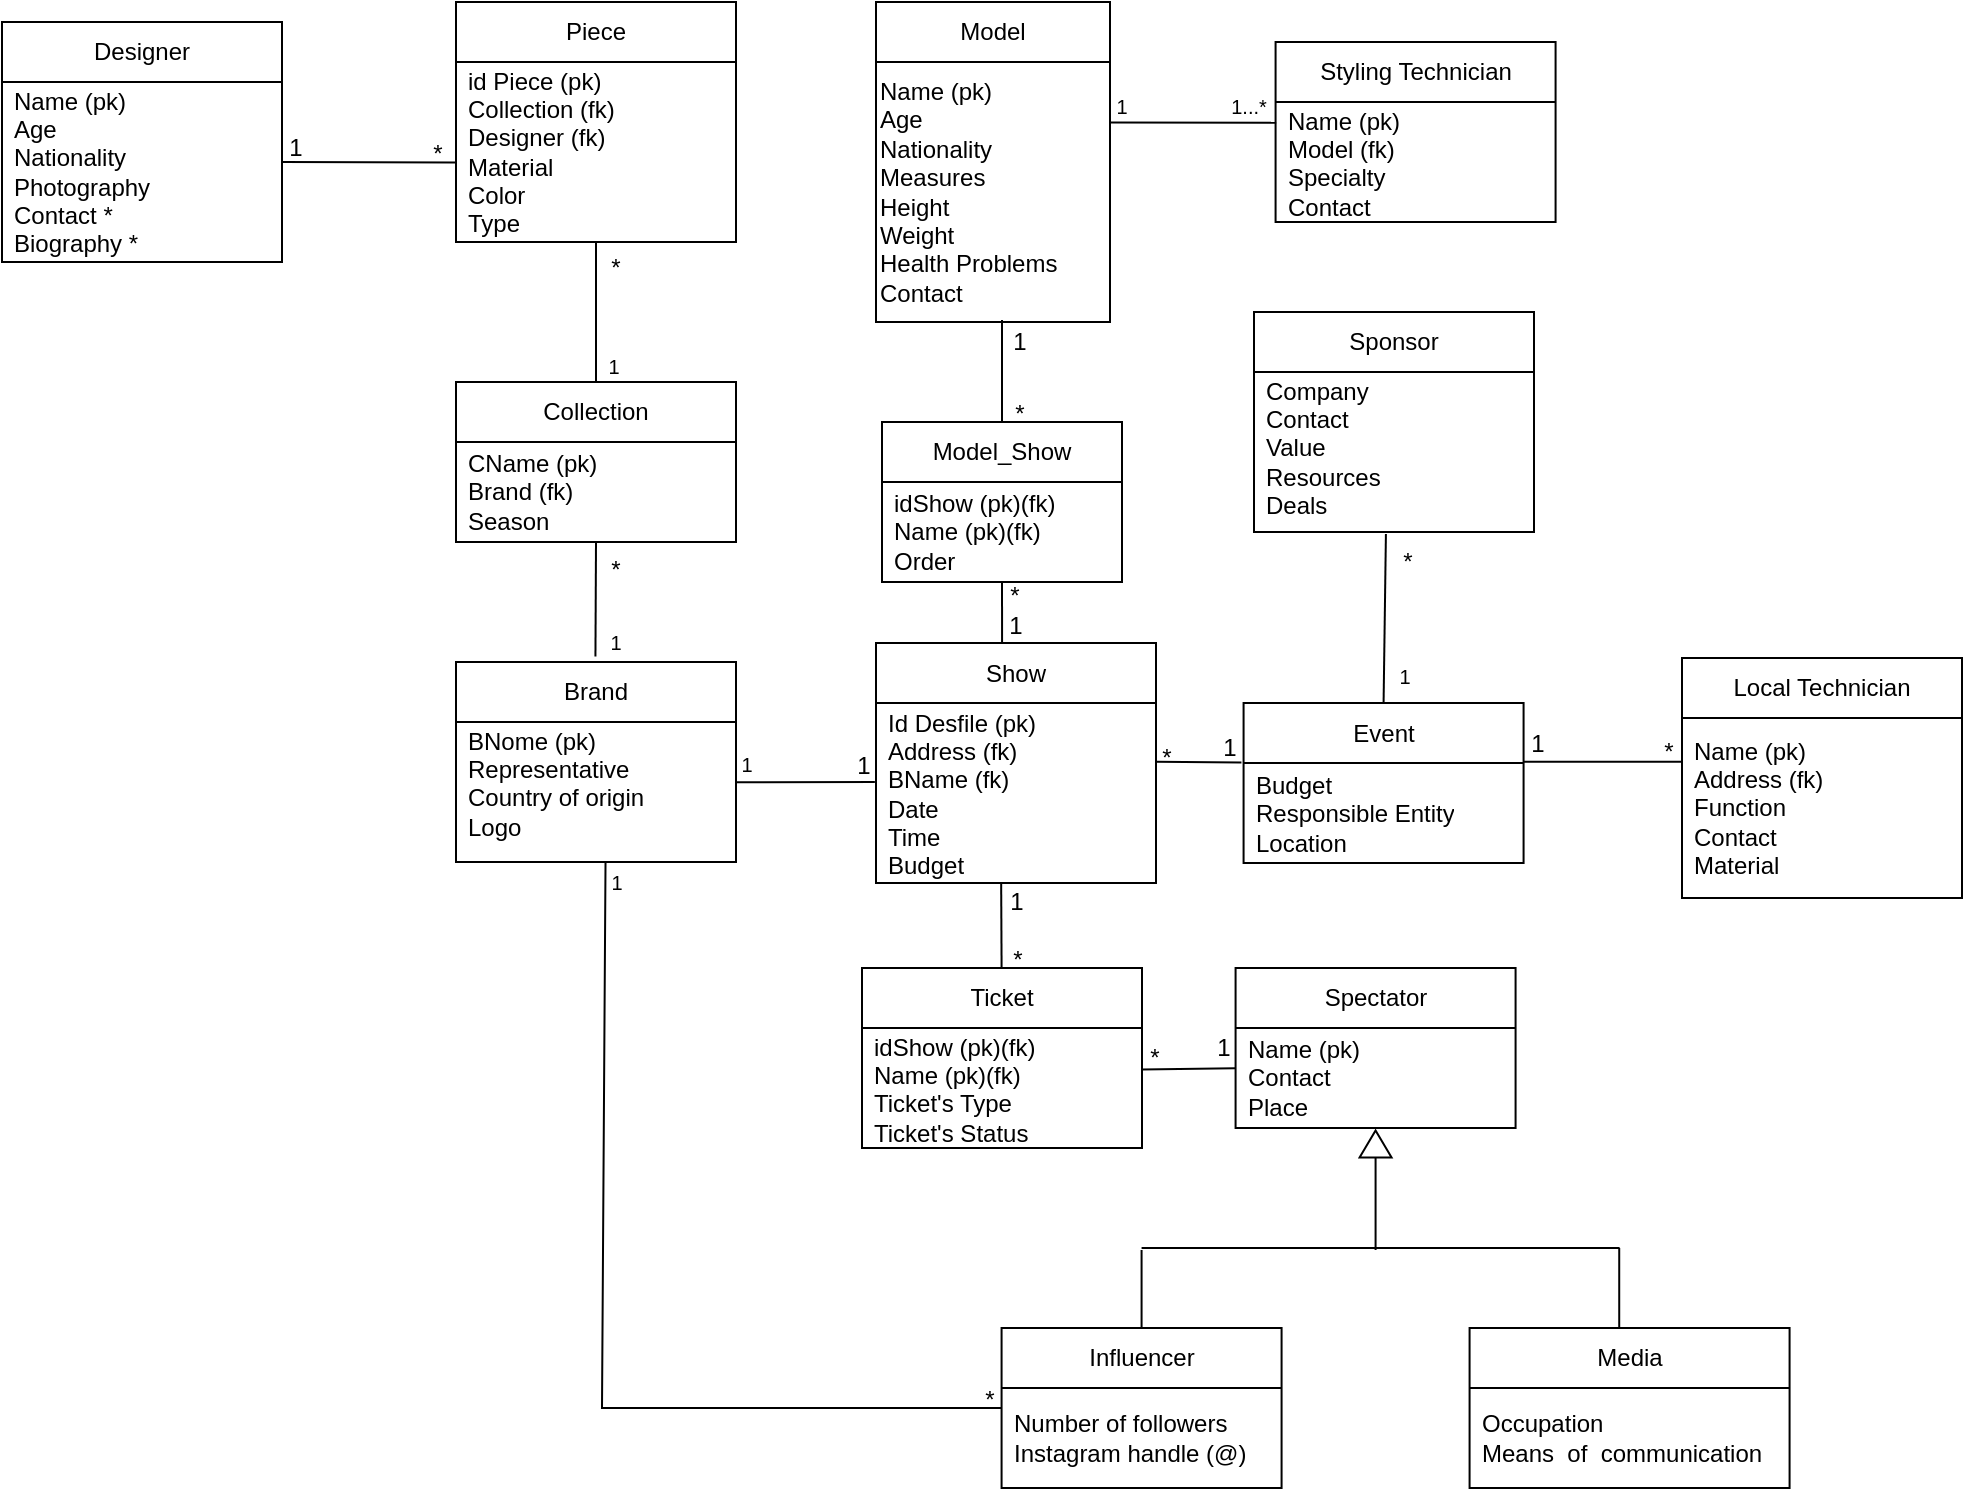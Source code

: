 <mxfile version="24.7.17">
  <diagram id="C5RBs43oDa-KdzZeNtuy" name="Page-1">
    <mxGraphModel dx="962" dy="746" grid="1" gridSize="10" guides="1" tooltips="1" connect="1" arrows="1" fold="1" page="1" pageScale="1" pageWidth="827" pageHeight="1169" math="0" shadow="0">
      <root>
        <mxCell id="WIyWlLk6GJQsqaUBKTNV-0" />
        <mxCell id="WIyWlLk6GJQsqaUBKTNV-1" parent="WIyWlLk6GJQsqaUBKTNV-0" />
        <mxCell id="OLpAq79K6-Yp3FqnE2U5-7" value="Brand" style="swimlane;fontStyle=0;childLayout=stackLayout;horizontal=1;startSize=30;horizontalStack=0;resizeParent=1;resizeParentMax=0;resizeLast=0;collapsible=1;marginBottom=0;whiteSpace=wrap;html=1;" parent="WIyWlLk6GJQsqaUBKTNV-1" vertex="1">
          <mxGeometry x="555" y="530" width="140" height="100" as="geometry" />
        </mxCell>
        <mxCell id="OLpAq79K6-Yp3FqnE2U5-8" value="BNome (pk)&lt;div&gt;Representative&amp;nbsp;&lt;/div&gt;&lt;div&gt;Country of origin&lt;/div&gt;&lt;div&gt;Logo&lt;/div&gt;&lt;div&gt;&lt;br&gt;&lt;/div&gt;" style="text;strokeColor=none;fillColor=none;align=left;verticalAlign=middle;spacingLeft=4;spacingRight=4;overflow=hidden;points=[[0,0.5],[1,0.5]];portConstraint=eastwest;rotatable=0;whiteSpace=wrap;html=1;" parent="OLpAq79K6-Yp3FqnE2U5-7" vertex="1">
          <mxGeometry y="30" width="140" height="70" as="geometry" />
        </mxCell>
        <mxCell id="OLpAq79K6-Yp3FqnE2U5-11" value="Show" style="swimlane;fontStyle=0;childLayout=stackLayout;horizontal=1;startSize=30;horizontalStack=0;resizeParent=1;resizeParentMax=0;resizeLast=0;collapsible=1;marginBottom=0;whiteSpace=wrap;html=1;" parent="WIyWlLk6GJQsqaUBKTNV-1" vertex="1">
          <mxGeometry x="765" y="520.5" width="140" height="120" as="geometry" />
        </mxCell>
        <mxCell id="OLpAq79K6-Yp3FqnE2U5-14" value="&lt;div&gt;&lt;span style=&quot;background-color: initial;&quot;&gt;Id Desfile (pk&lt;/span&gt;&lt;span style=&quot;background-color: initial;&quot;&gt;)&lt;/span&gt;&lt;/div&gt;&lt;div&gt;&lt;span style=&quot;background-color: initial;&quot;&gt;Address (fk)&lt;/span&gt;&lt;/div&gt;&lt;div&gt;&lt;span style=&quot;background-color: initial;&quot;&gt;BName (fk)&lt;/span&gt;&lt;/div&gt;Date&amp;nbsp;&lt;div&gt;Time&lt;/div&gt;&lt;div&gt;Budget&lt;/div&gt;" style="text;strokeColor=none;fillColor=none;align=left;verticalAlign=middle;spacingLeft=4;spacingRight=4;overflow=hidden;points=[[0,0.5],[1,0.5]];portConstraint=eastwest;rotatable=0;whiteSpace=wrap;html=1;" parent="OLpAq79K6-Yp3FqnE2U5-11" vertex="1">
          <mxGeometry y="30" width="140" height="90" as="geometry" />
        </mxCell>
        <mxCell id="OLpAq79K6-Yp3FqnE2U5-19" value="Collection" style="swimlane;fontStyle=0;childLayout=stackLayout;horizontal=1;startSize=30;horizontalStack=0;resizeParent=1;resizeParentMax=0;resizeLast=0;collapsible=1;marginBottom=0;whiteSpace=wrap;html=1;" parent="WIyWlLk6GJQsqaUBKTNV-1" vertex="1">
          <mxGeometry x="555" y="390" width="140" height="80" as="geometry" />
        </mxCell>
        <mxCell id="OLpAq79K6-Yp3FqnE2U5-20" value="CName (pk)&lt;div&gt;Brand (fk)&lt;br&gt;&lt;div&gt;Season&lt;/div&gt;&lt;/div&gt;" style="text;strokeColor=none;fillColor=none;align=left;verticalAlign=middle;spacingLeft=4;spacingRight=4;overflow=hidden;points=[[0,0.5],[1,0.5]];portConstraint=eastwest;rotatable=0;whiteSpace=wrap;html=1;" parent="OLpAq79K6-Yp3FqnE2U5-19" vertex="1">
          <mxGeometry y="30" width="140" height="50" as="geometry" />
        </mxCell>
        <mxCell id="OLpAq79K6-Yp3FqnE2U5-23" value="Piece" style="swimlane;fontStyle=0;childLayout=stackLayout;horizontal=1;startSize=30;horizontalStack=0;resizeParent=1;resizeParentMax=0;resizeLast=0;collapsible=1;marginBottom=0;whiteSpace=wrap;html=1;" parent="WIyWlLk6GJQsqaUBKTNV-1" vertex="1">
          <mxGeometry x="555" y="200" width="140" height="120" as="geometry" />
        </mxCell>
        <mxCell id="OLpAq79K6-Yp3FqnE2U5-24" value="id Piece (pk)&lt;div&gt;Collection (fk)&lt;/div&gt;&lt;div&gt;Designer (fk)&lt;br&gt;&lt;div&gt;Material&amp;nbsp;&lt;/div&gt;&lt;div&gt;Color&lt;/div&gt;&lt;div&gt;Type&lt;/div&gt;&lt;/div&gt;" style="text;strokeColor=none;fillColor=none;align=left;verticalAlign=middle;spacingLeft=4;spacingRight=4;overflow=hidden;points=[[0,0.5],[1,0.5]];portConstraint=eastwest;rotatable=0;whiteSpace=wrap;html=1;" parent="OLpAq79K6-Yp3FqnE2U5-23" vertex="1">
          <mxGeometry y="30" width="140" height="90" as="geometry" />
        </mxCell>
        <mxCell id="OLpAq79K6-Yp3FqnE2U5-30" value="Designer" style="swimlane;fontStyle=0;childLayout=stackLayout;horizontal=1;startSize=30;horizontalStack=0;resizeParent=1;resizeParentMax=0;resizeLast=0;collapsible=1;marginBottom=0;whiteSpace=wrap;html=1;" parent="WIyWlLk6GJQsqaUBKTNV-1" vertex="1">
          <mxGeometry x="328" y="210" width="140" height="120" as="geometry" />
        </mxCell>
        <mxCell id="OLpAq79K6-Yp3FqnE2U5-31" value="Name (pk)&lt;div&gt;Age&lt;/div&gt;&lt;div&gt;Nationality&lt;/div&gt;&lt;div&gt;Photography&lt;/div&gt;&lt;div&gt;Contact *&lt;/div&gt;&lt;div&gt;Biography *&lt;/div&gt;" style="text;strokeColor=none;fillColor=none;align=left;verticalAlign=middle;spacingLeft=4;spacingRight=4;overflow=hidden;points=[[0,0.5],[1,0.5]];portConstraint=eastwest;rotatable=0;whiteSpace=wrap;html=1;" parent="OLpAq79K6-Yp3FqnE2U5-30" vertex="1">
          <mxGeometry y="30" width="140" height="90" as="geometry" />
        </mxCell>
        <mxCell id="OLpAq79K6-Yp3FqnE2U5-34" value="" style="endArrow=none;html=1;rounded=0;exitX=0.498;exitY=-0.027;exitDx=0;exitDy=0;exitPerimeter=0;entryX=0.5;entryY=1;entryDx=0;entryDy=0;" parent="WIyWlLk6GJQsqaUBKTNV-1" source="OLpAq79K6-Yp3FqnE2U5-7" target="OLpAq79K6-Yp3FqnE2U5-19" edge="1">
          <mxGeometry width="50" height="50" relative="1" as="geometry">
            <mxPoint x="625" y="430" as="sourcePoint" />
            <mxPoint x="625" y="490" as="targetPoint" />
          </mxGeometry>
        </mxCell>
        <mxCell id="OLpAq79K6-Yp3FqnE2U5-36" value="" style="endArrow=none;html=1;rounded=0;" parent="WIyWlLk6GJQsqaUBKTNV-1" edge="1">
          <mxGeometry width="50" height="50" relative="1" as="geometry">
            <mxPoint x="625" y="320" as="sourcePoint" />
            <mxPoint x="625" y="320" as="targetPoint" />
            <Array as="points" />
          </mxGeometry>
        </mxCell>
        <mxCell id="OLpAq79K6-Yp3FqnE2U5-47" value="Styling Technician" style="swimlane;fontStyle=0;childLayout=stackLayout;horizontal=1;startSize=30;horizontalStack=0;resizeParent=1;resizeParentMax=0;resizeLast=0;collapsible=1;marginBottom=0;whiteSpace=wrap;html=1;" parent="WIyWlLk6GJQsqaUBKTNV-1" vertex="1">
          <mxGeometry x="964.79" y="220" width="140" height="90" as="geometry" />
        </mxCell>
        <mxCell id="OLpAq79K6-Yp3FqnE2U5-48" value="Name (pk)&lt;div&gt;Model (fk)&lt;br&gt;&lt;div&gt;Specialty&lt;/div&gt;&lt;div&gt;Contact&lt;/div&gt;&lt;/div&gt;" style="text;strokeColor=none;fillColor=none;align=left;verticalAlign=middle;spacingLeft=4;spacingRight=4;overflow=hidden;points=[[0,0.5],[1,0.5]];portConstraint=eastwest;rotatable=0;whiteSpace=wrap;html=1;" parent="OLpAq79K6-Yp3FqnE2U5-47" vertex="1">
          <mxGeometry y="30" width="140" height="60" as="geometry" />
        </mxCell>
        <mxCell id="OLpAq79K6-Yp3FqnE2U5-51" value="" style="endArrow=none;html=1;rounded=0;exitX=1.002;exitY=0.345;exitDx=0;exitDy=0;entryX=-0.004;entryY=0.439;entryDx=0;entryDy=0;entryPerimeter=0;exitPerimeter=0;" parent="WIyWlLk6GJQsqaUBKTNV-1" target="OLpAq79K6-Yp3FqnE2U5-14" edge="1">
          <mxGeometry width="50" height="50" relative="1" as="geometry">
            <mxPoint x="695.28" y="590.15" as="sourcePoint" />
            <mxPoint x="764.3" y="585.54" as="targetPoint" />
            <Array as="points" />
          </mxGeometry>
        </mxCell>
        <mxCell id="OLpAq79K6-Yp3FqnE2U5-55" value="" style="endArrow=none;html=1;rounded=0;" parent="WIyWlLk6GJQsqaUBKTNV-1" edge="1">
          <mxGeometry width="50" height="50" relative="1" as="geometry">
            <mxPoint x="897.79" y="823" as="sourcePoint" />
            <mxPoint x="1136.79" y="823" as="targetPoint" />
          </mxGeometry>
        </mxCell>
        <mxCell id="OLpAq79K6-Yp3FqnE2U5-57" value="Influencer" style="swimlane;fontStyle=0;childLayout=stackLayout;horizontal=1;startSize=30;horizontalStack=0;resizeParent=1;resizeParentMax=0;resizeLast=0;collapsible=1;marginBottom=0;whiteSpace=wrap;html=1;" parent="WIyWlLk6GJQsqaUBKTNV-1" vertex="1">
          <mxGeometry x="827.79" y="863" width="140" height="80" as="geometry" />
        </mxCell>
        <mxCell id="OLpAq79K6-Yp3FqnE2U5-58" value="&lt;div&gt;Number of followers&lt;/div&gt;&lt;div&gt;Instagram handle (@)&lt;/div&gt;" style="text;strokeColor=none;fillColor=none;align=left;verticalAlign=middle;spacingLeft=4;spacingRight=4;overflow=hidden;points=[[0,0.5],[1,0.5]];portConstraint=eastwest;rotatable=0;whiteSpace=wrap;html=1;" parent="OLpAq79K6-Yp3FqnE2U5-57" vertex="1">
          <mxGeometry y="30" width="140" height="50" as="geometry" />
        </mxCell>
        <mxCell id="OLpAq79K6-Yp3FqnE2U5-62" value="" style="endArrow=none;html=1;rounded=0;entryX=0.534;entryY=1;entryDx=0;entryDy=0;entryPerimeter=0;" parent="WIyWlLk6GJQsqaUBKTNV-1" target="OLpAq79K6-Yp3FqnE2U5-8" edge="1">
          <mxGeometry width="50" height="50" relative="1" as="geometry">
            <mxPoint x="628" y="903" as="sourcePoint" />
            <mxPoint x="627.94" y="643.56" as="targetPoint" />
            <Array as="points">
              <mxPoint x="828" y="903" />
              <mxPoint x="628" y="903" />
            </Array>
          </mxGeometry>
        </mxCell>
        <mxCell id="OLpAq79K6-Yp3FqnE2U5-74" value="" style="endArrow=none;html=1;rounded=0;exitX=0.5;exitY=0;exitDx=0;exitDy=0;" parent="WIyWlLk6GJQsqaUBKTNV-1" source="OLpAq79K6-Yp3FqnE2U5-57" edge="1">
          <mxGeometry width="50" height="50" relative="1" as="geometry">
            <mxPoint x="789.79" y="873" as="sourcePoint" />
            <mxPoint x="897.79" y="824" as="targetPoint" />
          </mxGeometry>
        </mxCell>
        <mxCell id="OLpAq79K6-Yp3FqnE2U5-81" value="" style="endArrow=none;html=1;rounded=0;" parent="WIyWlLk6GJQsqaUBKTNV-1" edge="1">
          <mxGeometry width="50" height="50" relative="1" as="geometry">
            <mxPoint x="1136.61" y="863" as="sourcePoint" />
            <mxPoint x="1136.61" y="823" as="targetPoint" />
          </mxGeometry>
        </mxCell>
        <mxCell id="OLpAq79K6-Yp3FqnE2U5-82" value="Media" style="swimlane;fontStyle=0;childLayout=stackLayout;horizontal=1;startSize=30;horizontalStack=0;resizeParent=1;resizeParentMax=0;resizeLast=0;collapsible=1;marginBottom=0;whiteSpace=wrap;html=1;" parent="WIyWlLk6GJQsqaUBKTNV-1" vertex="1">
          <mxGeometry x="1061.79" y="863" width="160" height="80" as="geometry" />
        </mxCell>
        <mxCell id="OLpAq79K6-Yp3FqnE2U5-83" value="&lt;div&gt;Occupation&lt;/div&gt;&lt;div&gt;Means&amp;nbsp; of&amp;nbsp; communication&lt;/div&gt;" style="text;strokeColor=none;fillColor=none;align=left;verticalAlign=middle;spacingLeft=4;spacingRight=4;overflow=hidden;points=[[0,0.5],[1,0.5]];portConstraint=eastwest;rotatable=0;whiteSpace=wrap;html=1;" parent="OLpAq79K6-Yp3FqnE2U5-82" vertex="1">
          <mxGeometry y="30" width="160" height="50" as="geometry" />
        </mxCell>
        <mxCell id="OLpAq79K6-Yp3FqnE2U5-88" value="Ticket" style="swimlane;fontStyle=0;childLayout=stackLayout;horizontal=1;startSize=30;horizontalStack=0;resizeParent=1;resizeParentMax=0;resizeLast=0;collapsible=1;marginBottom=0;whiteSpace=wrap;html=1;" parent="WIyWlLk6GJQsqaUBKTNV-1" vertex="1">
          <mxGeometry x="758" y="683" width="140" height="90" as="geometry" />
        </mxCell>
        <mxCell id="OLpAq79K6-Yp3FqnE2U5-89" value="&lt;div&gt;idShow (pk)(fk)&lt;/div&gt;&lt;div&gt;Name (pk)(fk)&lt;/div&gt;&lt;div&gt;&lt;span style=&quot;background-color: initial;&quot;&gt;Ticket&#39;s Type&lt;/span&gt;&lt;/div&gt;&lt;div&gt;&lt;span style=&quot;background-color: initial;&quot;&gt;Ticket&#39;s Status&amp;nbsp;&lt;/span&gt;&lt;br&gt;&lt;/div&gt;" style="text;strokeColor=none;fillColor=none;align=left;verticalAlign=middle;spacingLeft=4;spacingRight=4;overflow=hidden;points=[[0,0.5],[1,0.5]];portConstraint=eastwest;rotatable=0;whiteSpace=wrap;html=1;" parent="OLpAq79K6-Yp3FqnE2U5-88" vertex="1">
          <mxGeometry y="30" width="140" height="60" as="geometry" />
        </mxCell>
        <mxCell id="OLpAq79K6-Yp3FqnE2U5-94" value="Local Technician" style="swimlane;fontStyle=0;childLayout=stackLayout;horizontal=1;startSize=30;horizontalStack=0;resizeParent=1;resizeParentMax=0;resizeLast=0;collapsible=1;marginBottom=0;whiteSpace=wrap;html=1;" parent="WIyWlLk6GJQsqaUBKTNV-1" vertex="1">
          <mxGeometry x="1168" y="528" width="140" height="120" as="geometry" />
        </mxCell>
        <mxCell id="OLpAq79K6-Yp3FqnE2U5-95" value="Name (pk)&lt;div&gt;Address (fk)&lt;br&gt;&lt;div&gt;Function&lt;/div&gt;&lt;div&gt;Contact&lt;/div&gt;&lt;div&gt;Material&lt;/div&gt;&lt;/div&gt;" style="text;strokeColor=none;fillColor=none;align=left;verticalAlign=middle;spacingLeft=4;spacingRight=4;overflow=hidden;points=[[0,0.5],[1,0.5]];portConstraint=eastwest;rotatable=0;whiteSpace=wrap;html=1;" parent="OLpAq79K6-Yp3FqnE2U5-94" vertex="1">
          <mxGeometry y="30" width="140" height="90" as="geometry" />
        </mxCell>
        <mxCell id="OLpAq79K6-Yp3FqnE2U5-38" value="Model" style="swimlane;fontStyle=0;childLayout=stackLayout;horizontal=1;startSize=30;horizontalStack=0;resizeParent=1;resizeParentMax=0;resizeLast=0;collapsible=1;marginBottom=0;whiteSpace=wrap;html=1;" parent="WIyWlLk6GJQsqaUBKTNV-1" vertex="1">
          <mxGeometry x="765" y="200" width="117" height="160" as="geometry" />
        </mxCell>
        <mxCell id="OLpAq79K6-Yp3FqnE2U5-44" value="&lt;div style=&quot;&quot;&gt;Name (pk)&lt;div&gt;Age&lt;/div&gt;&lt;div&gt;Nationality&lt;/div&gt;&lt;div&gt;Measures&lt;/div&gt;&lt;div&gt;Height&lt;/div&gt;&lt;div&gt;Weight&lt;/div&gt;&lt;div&gt;Health Problems&lt;/div&gt;&lt;div&gt;Contact&lt;/div&gt;&lt;/div&gt;" style="text;html=1;align=left;verticalAlign=middle;resizable=0;points=[];autosize=1;strokeColor=none;fillColor=none;" parent="OLpAq79K6-Yp3FqnE2U5-38" vertex="1">
          <mxGeometry y="30" width="117" height="130" as="geometry" />
        </mxCell>
        <mxCell id="h2daB5j5cSeQjACsS8w_-1" value="" style="endArrow=none;html=1;rounded=0;exitX=0.5;exitY=0;exitDx=0;exitDy=0;" parent="WIyWlLk6GJQsqaUBKTNV-1" source="OLpAq79K6-Yp3FqnE2U5-19" edge="1">
          <mxGeometry width="50" height="50" relative="1" as="geometry">
            <mxPoint x="625" y="410" as="sourcePoint" />
            <mxPoint x="625" y="320" as="targetPoint" />
          </mxGeometry>
        </mxCell>
        <mxCell id="h2daB5j5cSeQjACsS8w_-6" value="Spectator" style="swimlane;fontStyle=0;childLayout=stackLayout;horizontal=1;startSize=30;horizontalStack=0;resizeParent=1;resizeParentMax=0;resizeLast=0;collapsible=1;marginBottom=0;whiteSpace=wrap;html=1;" parent="WIyWlLk6GJQsqaUBKTNV-1" vertex="1">
          <mxGeometry x="944.79" y="683" width="140" height="80" as="geometry" />
        </mxCell>
        <mxCell id="h2daB5j5cSeQjACsS8w_-8" value="Name (pk)&lt;div&gt;Contact&lt;/div&gt;&lt;div&gt;Place&lt;/div&gt;" style="text;strokeColor=none;fillColor=none;align=left;verticalAlign=middle;spacingLeft=4;spacingRight=4;overflow=hidden;points=[[0,0.5],[1,0.5]];portConstraint=eastwest;rotatable=0;whiteSpace=wrap;html=1;" parent="h2daB5j5cSeQjACsS8w_-6" vertex="1">
          <mxGeometry y="30" width="140" height="50" as="geometry" />
        </mxCell>
        <mxCell id="tS8xyD3pDplZ-1kiy1CS-0" value="" style="endArrow=none;html=1;rounded=0;" parent="WIyWlLk6GJQsqaUBKTNV-1" target="tS8xyD3pDplZ-1kiy1CS-2" edge="1">
          <mxGeometry width="50" height="50" relative="1" as="geometry">
            <mxPoint x="1014.79" y="824" as="sourcePoint" />
            <mxPoint x="1014.66" y="788" as="targetPoint" />
            <Array as="points" />
          </mxGeometry>
        </mxCell>
        <mxCell id="tS8xyD3pDplZ-1kiy1CS-2" value="" style="triangle;whiteSpace=wrap;html=1;rotation=-90;" parent="WIyWlLk6GJQsqaUBKTNV-1" vertex="1">
          <mxGeometry x="1008.01" y="763" width="13.56" height="16" as="geometry" />
        </mxCell>
        <mxCell id="tS8xyD3pDplZ-1kiy1CS-5" value="*" style="text;html=1;align=center;verticalAlign=middle;whiteSpace=wrap;rounded=0;" parent="WIyWlLk6GJQsqaUBKTNV-1" vertex="1">
          <mxGeometry x="899" y="728" width="10.79" as="geometry" />
        </mxCell>
        <mxCell id="tS8xyD3pDplZ-1kiy1CS-6" value="&lt;font style=&quot;font-size: 10px;&quot;&gt;1&lt;/font&gt;" style="text;html=1;align=center;verticalAlign=middle;whiteSpace=wrap;rounded=0;" parent="WIyWlLk6GJQsqaUBKTNV-1" vertex="1">
          <mxGeometry x="632.5" y="635" width="5" height="10" as="geometry" />
        </mxCell>
        <mxCell id="tS8xyD3pDplZ-1kiy1CS-7" value="*" style="text;html=1;align=center;verticalAlign=middle;whiteSpace=wrap;rounded=0;" parent="WIyWlLk6GJQsqaUBKTNV-1" vertex="1">
          <mxGeometry x="816.5" y="899" width="10" as="geometry" />
        </mxCell>
        <mxCell id="tS8xyD3pDplZ-1kiy1CS-8" value="&lt;font style=&quot;font-size: 10px;&quot;&gt;1&lt;/font&gt;" style="text;html=1;align=center;verticalAlign=middle;whiteSpace=wrap;rounded=0;" parent="WIyWlLk6GJQsqaUBKTNV-1" vertex="1">
          <mxGeometry x="697" y="579.5" width="7" height="2" as="geometry" />
        </mxCell>
        <mxCell id="tS8xyD3pDplZ-1kiy1CS-10" value="&lt;font style=&quot;font-size: 10px;&quot;&gt;1&lt;/font&gt;" style="text;html=1;align=center;verticalAlign=middle;whiteSpace=wrap;rounded=0;" parent="WIyWlLk6GJQsqaUBKTNV-1" vertex="1">
          <mxGeometry x="605" y="505" width="60" height="30" as="geometry" />
        </mxCell>
        <mxCell id="tS8xyD3pDplZ-1kiy1CS-11" value="*" style="text;html=1;align=center;verticalAlign=middle;whiteSpace=wrap;rounded=0;" parent="WIyWlLk6GJQsqaUBKTNV-1" vertex="1">
          <mxGeometry x="605" y="469" width="60" height="30" as="geometry" />
        </mxCell>
        <mxCell id="tS8xyD3pDplZ-1kiy1CS-12" value="&lt;font style=&quot;font-size: 10px;&quot;&gt;1&lt;/font&gt;" style="text;html=1;align=center;verticalAlign=middle;whiteSpace=wrap;rounded=0;" parent="WIyWlLk6GJQsqaUBKTNV-1" vertex="1">
          <mxGeometry x="604" y="367" width="60" height="30" as="geometry" />
        </mxCell>
        <mxCell id="tS8xyD3pDplZ-1kiy1CS-13" value="*" style="text;html=1;align=center;verticalAlign=middle;whiteSpace=wrap;rounded=0;" parent="WIyWlLk6GJQsqaUBKTNV-1" vertex="1">
          <mxGeometry x="605" y="318" width="60" height="30" as="geometry" />
        </mxCell>
        <mxCell id="tS8xyD3pDplZ-1kiy1CS-14" value="*" style="text;html=1;align=center;verticalAlign=middle;whiteSpace=wrap;rounded=0;" parent="WIyWlLk6GJQsqaUBKTNV-1" vertex="1">
          <mxGeometry x="807" y="391" width="60" height="30" as="geometry" />
        </mxCell>
        <mxCell id="tS8xyD3pDplZ-1kiy1CS-15" value="*" style="text;html=1;align=center;verticalAlign=middle;whiteSpace=wrap;rounded=0;" parent="WIyWlLk6GJQsqaUBKTNV-1" vertex="1">
          <mxGeometry x="829.5" y="497" width="9" as="geometry" />
        </mxCell>
        <mxCell id="tS8xyD3pDplZ-1kiy1CS-16" value="&lt;span style=&quot;font-size: 10px;&quot;&gt;1...*&lt;/span&gt;" style="text;html=1;align=center;verticalAlign=middle;whiteSpace=wrap;rounded=0;" parent="WIyWlLk6GJQsqaUBKTNV-1" vertex="1">
          <mxGeometry x="942.79" y="248" width="17" height="8" as="geometry" />
        </mxCell>
        <mxCell id="tS8xyD3pDplZ-1kiy1CS-17" value="&lt;font style=&quot;font-size: 10px;&quot;&gt;1&lt;/font&gt;" style="text;html=1;align=center;verticalAlign=middle;whiteSpace=wrap;rounded=0;" parent="WIyWlLk6GJQsqaUBKTNV-1" vertex="1">
          <mxGeometry x="884" y="248" width="7.5" height="8" as="geometry" />
        </mxCell>
        <mxCell id="tS8xyD3pDplZ-1kiy1CS-19" value="1" style="text;html=1;align=center;verticalAlign=middle;whiteSpace=wrap;rounded=0;" parent="WIyWlLk6GJQsqaUBKTNV-1" vertex="1">
          <mxGeometry x="1095" y="570" width="1" height="1" as="geometry" />
        </mxCell>
        <mxCell id="tS8xyD3pDplZ-1kiy1CS-21" value="*" style="text;html=1;align=center;verticalAlign=middle;whiteSpace=wrap;rounded=0;" parent="WIyWlLk6GJQsqaUBKTNV-1" vertex="1">
          <mxGeometry x="1155" y="572" width="13" height="5" as="geometry" />
        </mxCell>
        <mxCell id="OLpAq79K6-Yp3FqnE2U5-46" value="" style="endArrow=none;html=1;rounded=0;exitX=0.998;exitY=0.233;exitDx=0;exitDy=0;entryX=1.311;entryY=1.552;entryDx=0;entryDy=0;entryPerimeter=0;exitPerimeter=0;" parent="WIyWlLk6GJQsqaUBKTNV-1" source="OLpAq79K6-Yp3FqnE2U5-44" target="tS8xyD3pDplZ-1kiy1CS-16" edge="1">
          <mxGeometry width="50" height="50" relative="1" as="geometry">
            <mxPoint x="883.053" y="259.64" as="sourcePoint" />
            <mxPoint x="962.3" y="260.04" as="targetPoint" />
          </mxGeometry>
        </mxCell>
        <mxCell id="LyMC56T-BypBeBw1wxai-3" value="Model_Show" style="swimlane;fontStyle=0;childLayout=stackLayout;horizontal=1;startSize=30;horizontalStack=0;resizeParent=1;resizeParentMax=0;resizeLast=0;collapsible=1;marginBottom=0;whiteSpace=wrap;html=1;" parent="WIyWlLk6GJQsqaUBKTNV-1" vertex="1">
          <mxGeometry x="768" y="410" width="120" height="80" as="geometry" />
        </mxCell>
        <mxCell id="LyMC56T-BypBeBw1wxai-4" value="idShow (pk)(fk)&lt;div&gt;Name (pk)(fk)&lt;/div&gt;&lt;div&gt;Order&amp;nbsp;&lt;/div&gt;" style="text;strokeColor=none;fillColor=none;align=left;verticalAlign=middle;spacingLeft=4;spacingRight=4;overflow=hidden;points=[[0,0.5],[1,0.5]];portConstraint=eastwest;rotatable=0;whiteSpace=wrap;html=1;" parent="LyMC56T-BypBeBw1wxai-3" vertex="1">
          <mxGeometry y="30" width="120" height="50" as="geometry" />
        </mxCell>
        <mxCell id="LyMC56T-BypBeBw1wxai-7" value="" style="endArrow=none;html=1;rounded=0;exitX=0.5;exitY=0;exitDx=0;exitDy=0;" parent="WIyWlLk6GJQsqaUBKTNV-1" source="LyMC56T-BypBeBw1wxai-3" edge="1">
          <mxGeometry width="50" height="50" relative="1" as="geometry">
            <mxPoint x="778" y="409" as="sourcePoint" />
            <mxPoint x="828" y="359" as="targetPoint" />
          </mxGeometry>
        </mxCell>
        <mxCell id="LyMC56T-BypBeBw1wxai-8" value="1" style="text;html=1;align=center;verticalAlign=middle;whiteSpace=wrap;rounded=0;" parent="WIyWlLk6GJQsqaUBKTNV-1" vertex="1">
          <mxGeometry x="807" y="355" width="60" height="30" as="geometry" />
        </mxCell>
        <mxCell id="LyMC56T-BypBeBw1wxai-9" value="" style="endArrow=none;html=1;rounded=0;exitX=-0.21;exitY=0.809;exitDx=0;exitDy=0;exitPerimeter=0;" parent="WIyWlLk6GJQsqaUBKTNV-1" source="LyMC56T-BypBeBw1wxai-10" edge="1">
          <mxGeometry width="50" height="50" relative="1" as="geometry">
            <mxPoint x="828" y="540" as="sourcePoint" />
            <mxPoint x="828" y="490" as="targetPoint" />
          </mxGeometry>
        </mxCell>
        <mxCell id="LyMC56T-BypBeBw1wxai-10" value="1" style="text;html=1;align=center;verticalAlign=middle;whiteSpace=wrap;rounded=0;" parent="WIyWlLk6GJQsqaUBKTNV-1" vertex="1">
          <mxGeometry x="830.1" y="496.5" width="9.79" height="30" as="geometry" />
        </mxCell>
        <mxCell id="LyMC56T-BypBeBw1wxai-11" value="" style="endArrow=none;html=1;rounded=0;entryX=-0.016;entryY=0.417;entryDx=0;entryDy=0;entryPerimeter=0;exitX=1.003;exitY=0.444;exitDx=0;exitDy=0;exitPerimeter=0;" parent="WIyWlLk6GJQsqaUBKTNV-1" source="OLpAq79K6-Yp3FqnE2U5-31" edge="1">
          <mxGeometry width="50" height="50" relative="1" as="geometry">
            <mxPoint x="470" y="281" as="sourcePoint" />
            <mxPoint x="555" y="280.19" as="targetPoint" />
          </mxGeometry>
        </mxCell>
        <mxCell id="LyMC56T-BypBeBw1wxai-12" value="*" style="text;html=1;align=center;verticalAlign=middle;whiteSpace=wrap;rounded=0;" parent="WIyWlLk6GJQsqaUBKTNV-1" vertex="1">
          <mxGeometry x="536" y="272" width="20" height="8" as="geometry" />
        </mxCell>
        <mxCell id="LyMC56T-BypBeBw1wxai-17" value="1" style="text;html=1;align=center;verticalAlign=middle;whiteSpace=wrap;rounded=0;" parent="WIyWlLk6GJQsqaUBKTNV-1" vertex="1">
          <mxGeometry x="460" y="268" width="30" height="10" as="geometry" />
        </mxCell>
        <mxCell id="LyMC56T-BypBeBw1wxai-23" value="1" style="text;html=1;align=center;verticalAlign=middle;whiteSpace=wrap;rounded=0;" parent="WIyWlLk6GJQsqaUBKTNV-1" vertex="1">
          <mxGeometry x="757" y="580" width="4" height="4.5" as="geometry" />
        </mxCell>
        <mxCell id="LyMC56T-BypBeBw1wxai-24" value="" style="endArrow=none;html=1;rounded=0;exitX=0.998;exitY=0.327;exitDx=0;exitDy=0;exitPerimeter=0;entryX=-0.002;entryY=0.145;entryDx=0;entryDy=0;entryPerimeter=0;" parent="WIyWlLk6GJQsqaUBKTNV-1" source="OLpAq79K6-Yp3FqnE2U5-14" edge="1">
          <mxGeometry width="50" height="50" relative="1" as="geometry">
            <mxPoint x="921" y="599" as="sourcePoint" />
            <mxPoint x="947.72" y="580.25" as="targetPoint" />
          </mxGeometry>
        </mxCell>
        <mxCell id="LyMC56T-BypBeBw1wxai-38" value="" style="endArrow=none;html=1;rounded=0;entryX=-0.001;entryY=0.403;entryDx=0;entryDy=0;entryPerimeter=0;exitX=0.999;exitY=0.346;exitDx=0;exitDy=0;exitPerimeter=0;" parent="WIyWlLk6GJQsqaUBKTNV-1" source="OLpAq79K6-Yp3FqnE2U5-89" target="h2daB5j5cSeQjACsS8w_-8" edge="1">
          <mxGeometry width="50" height="50" relative="1" as="geometry">
            <mxPoint x="898" y="731" as="sourcePoint" />
            <mxPoint x="938" y="743" as="targetPoint" />
          </mxGeometry>
        </mxCell>
        <mxCell id="LyMC56T-BypBeBw1wxai-39" value="1" style="text;html=1;align=center;verticalAlign=middle;whiteSpace=wrap;rounded=0;" parent="WIyWlLk6GJQsqaUBKTNV-1" vertex="1">
          <mxGeometry x="831.5" y="644" width="7" height="11" as="geometry" />
        </mxCell>
        <mxCell id="guZh6_O9uB6cwgefNXSr-0" value="" style="endArrow=none;html=1;rounded=0;" parent="WIyWlLk6GJQsqaUBKTNV-1" edge="1">
          <mxGeometry width="50" height="50" relative="1" as="geometry">
            <mxPoint x="1088" y="579.87" as="sourcePoint" />
            <mxPoint x="1168" y="579.87" as="targetPoint" />
            <Array as="points">
              <mxPoint x="1128" y="579.87" />
            </Array>
          </mxGeometry>
        </mxCell>
        <mxCell id="guZh6_O9uB6cwgefNXSr-1" value="" style="endArrow=none;html=1;rounded=0;entryX=0.57;entryY=-0.004;entryDx=0;entryDy=0;exitX=0.447;exitY=0.997;exitDx=0;exitDy=0;exitPerimeter=0;entryPerimeter=0;" parent="WIyWlLk6GJQsqaUBKTNV-1" source="OLpAq79K6-Yp3FqnE2U5-14" edge="1">
          <mxGeometry width="50" height="50" relative="1" as="geometry">
            <mxPoint x="828.08" y="643.82" as="sourcePoint" />
            <mxPoint x="827.8" y="682.64" as="targetPoint" />
          </mxGeometry>
        </mxCell>
        <mxCell id="tS8xyD3pDplZ-1kiy1CS-4" value="*" style="text;html=1;align=center;verticalAlign=middle;whiteSpace=wrap;rounded=0;" parent="WIyWlLk6GJQsqaUBKTNV-1" vertex="1">
          <mxGeometry x="830.79" y="678" width="10" height="2" as="geometry" />
        </mxCell>
        <mxCell id="YC3fZK0bblHr7PhcaJ9b-2" value="1" style="text;html=1;align=center;verticalAlign=middle;whiteSpace=wrap;rounded=0;" parent="WIyWlLk6GJQsqaUBKTNV-1" vertex="1">
          <mxGeometry x="924" y="713" width="30" height="20" as="geometry" />
        </mxCell>
        <mxCell id="YC3fZK0bblHr7PhcaJ9b-3" value="1" style="text;html=1;align=center;verticalAlign=middle;whiteSpace=wrap;rounded=0;" parent="WIyWlLk6GJQsqaUBKTNV-1" vertex="1">
          <mxGeometry x="934.79" y="568" width="14" height="10" as="geometry" />
        </mxCell>
        <mxCell id="YC3fZK0bblHr7PhcaJ9b-4" value="*" style="text;html=1;align=center;verticalAlign=middle;whiteSpace=wrap;rounded=0;" parent="WIyWlLk6GJQsqaUBKTNV-1" vertex="1">
          <mxGeometry x="907" y="577" width="6.5" height="2" as="geometry" />
        </mxCell>
        <mxCell id="p8ek3zYSkrZ3l4gXPesr-0" value="Event" style="swimlane;fontStyle=0;childLayout=stackLayout;horizontal=1;startSize=30;horizontalStack=0;resizeParent=1;resizeParentMax=0;resizeLast=0;collapsible=1;marginBottom=0;whiteSpace=wrap;html=1;" parent="WIyWlLk6GJQsqaUBKTNV-1" vertex="1">
          <mxGeometry x="948.79" y="550.5" width="140" height="80" as="geometry" />
        </mxCell>
        <mxCell id="p8ek3zYSkrZ3l4gXPesr-1" value="&lt;div&gt;Budget&lt;/div&gt;&lt;div&gt;Responsible Entity&lt;/div&gt;&lt;div&gt;Location&lt;/div&gt;" style="text;strokeColor=none;fillColor=none;align=left;verticalAlign=middle;spacingLeft=4;spacingRight=4;overflow=hidden;points=[[0,0.5],[1,0.5]];portConstraint=eastwest;rotatable=0;whiteSpace=wrap;html=1;" parent="p8ek3zYSkrZ3l4gXPesr-0" vertex="1">
          <mxGeometry y="30" width="140" height="50" as="geometry" />
        </mxCell>
        <mxCell id="p8ek3zYSkrZ3l4gXPesr-4" value="" style="endArrow=none;html=1;rounded=0;entryX=0.5;entryY=0;entryDx=0;entryDy=0;exitX=0.514;exitY=0;exitDx=0;exitDy=0;exitPerimeter=0;" parent="WIyWlLk6GJQsqaUBKTNV-1" target="p8ek3zYSkrZ3l4gXPesr-0" edge="1">
          <mxGeometry width="50" height="50" relative="1" as="geometry">
            <mxPoint x="1019.96" y="466" as="sourcePoint" />
            <mxPoint x="1021.87" y="533.86" as="targetPoint" />
          </mxGeometry>
        </mxCell>
        <mxCell id="p8ek3zYSkrZ3l4gXPesr-8" value="*" style="text;html=1;align=center;verticalAlign=middle;whiteSpace=wrap;rounded=0;" parent="WIyWlLk6GJQsqaUBKTNV-1" vertex="1">
          <mxGeometry x="1030" y="478" width="1" height="4" as="geometry" />
        </mxCell>
        <mxCell id="p8ek3zYSkrZ3l4gXPesr-10" value="Sponsor" style="swimlane;fontStyle=0;childLayout=stackLayout;horizontal=1;startSize=30;horizontalStack=0;resizeParent=1;resizeParentMax=0;resizeLast=0;collapsible=1;marginBottom=0;whiteSpace=wrap;html=1;" parent="WIyWlLk6GJQsqaUBKTNV-1" vertex="1">
          <mxGeometry x="954" y="355" width="140" height="110" as="geometry" />
        </mxCell>
        <mxCell id="p8ek3zYSkrZ3l4gXPesr-11" value="&lt;div&gt;Company&lt;/div&gt;&lt;div&gt;Contact&lt;/div&gt;&lt;div&gt;Value&lt;/div&gt;&lt;div&gt;Resources&lt;/div&gt;&lt;div style=&quot;&quot;&gt;Deals&lt;/div&gt;&lt;div&gt;&lt;br&gt;&lt;/div&gt;" style="text;strokeColor=none;fillColor=none;align=left;verticalAlign=middle;spacingLeft=4;spacingRight=4;overflow=hidden;points=[[0,0.5],[1,0.5]];portConstraint=eastwest;rotatable=0;whiteSpace=wrap;html=1;" parent="p8ek3zYSkrZ3l4gXPesr-10" vertex="1">
          <mxGeometry y="30" width="140" height="80" as="geometry" />
        </mxCell>
        <mxCell id="Gx8UvYHTRNGVdK75UBUu-2" value="&lt;font style=&quot;font-size: 10px;&quot;&gt;1&lt;/font&gt;" style="text;html=1;align=center;verticalAlign=middle;resizable=0;points=[];autosize=1;strokeColor=none;fillColor=none;" vertex="1" parent="WIyWlLk6GJQsqaUBKTNV-1">
          <mxGeometry x="1014" y="522" width="30" height="30" as="geometry" />
        </mxCell>
      </root>
    </mxGraphModel>
  </diagram>
</mxfile>
